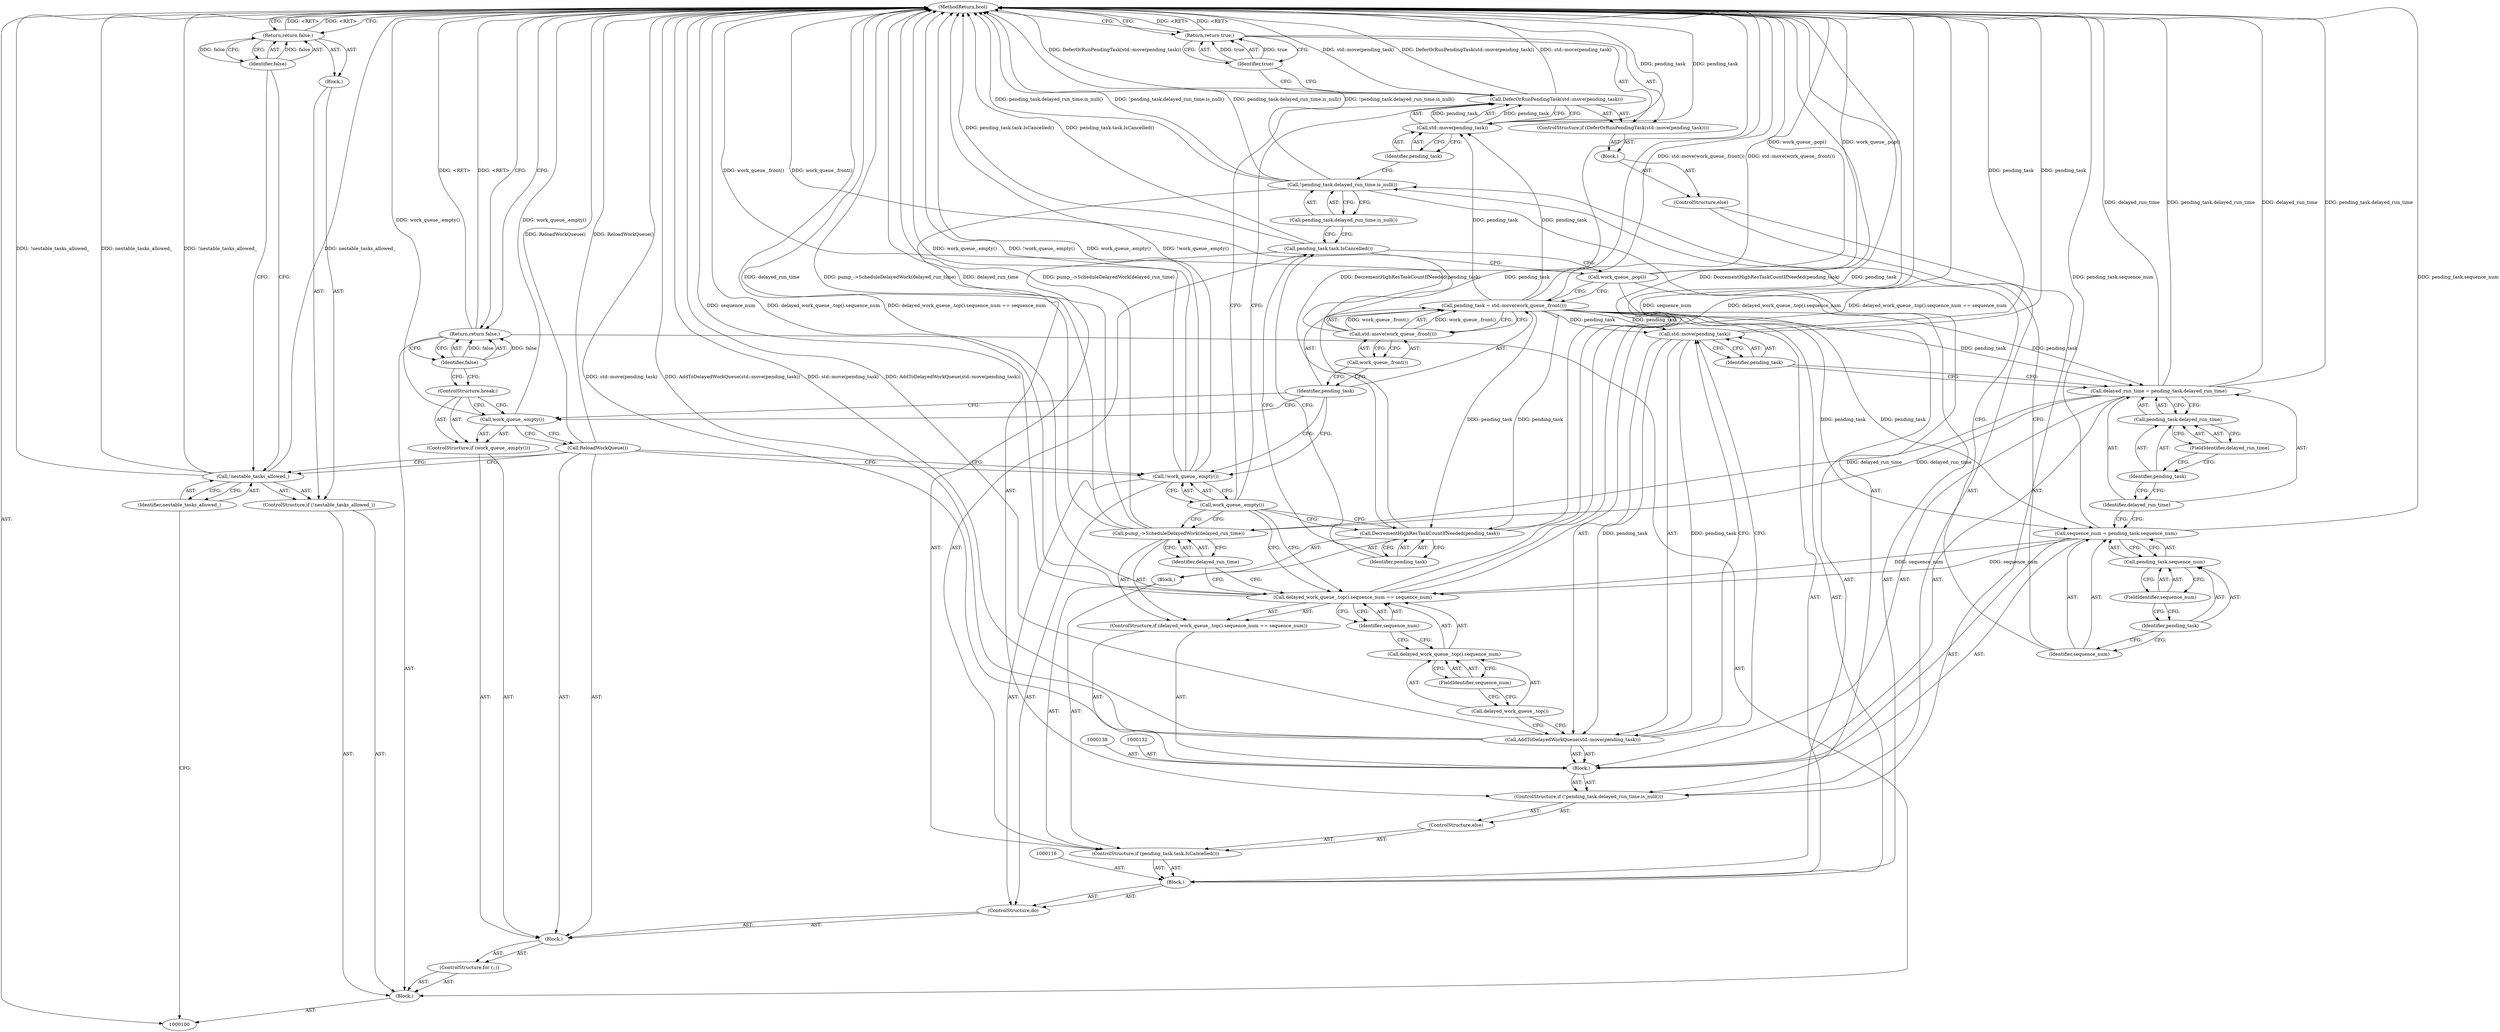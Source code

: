 digraph "1_Chrome_3ff403eecdd23a39853a4ebca52023fbba6c5d00_0" {
"1000167" [label="(MethodReturn,bool)"];
"1000101" [label="(Block,)"];
"1000114" [label="(ControlStructure,do)"];
"1000117" [label="(Call,pending_task = std::move(work_queue_.front()))"];
"1000118" [label="(Identifier,pending_task)"];
"1000119" [label="(Call,std::move(work_queue_.front()))"];
"1000120" [label="(Call,work_queue_.front())"];
"1000115" [label="(Block,)"];
"1000121" [label="(Call,work_queue_.pop())"];
"1000123" [label="(Call,pending_task.task.IsCancelled())"];
"1000124" [label="(Block,)"];
"1000122" [label="(ControlStructure,if (pending_task.task.IsCancelled()))"];
"1000126" [label="(Identifier,pending_task)"];
"1000125" [label="(Call,DecrementHighResTaskCountIfNeeded(pending_task))"];
"1000128" [label="(ControlStructure,if (!pending_task.delayed_run_time.is_null()))"];
"1000129" [label="(Call,!pending_task.delayed_run_time.is_null())"];
"1000130" [label="(Call,pending_task.delayed_run_time.is_null())"];
"1000127" [label="(ControlStructure,else)"];
"1000102" [label="(ControlStructure,if (!nestable_tasks_allowed_))"];
"1000105" [label="(Block,)"];
"1000103" [label="(Call,!nestable_tasks_allowed_)"];
"1000104" [label="(Identifier,nestable_tasks_allowed_)"];
"1000133" [label="(Call,sequence_num = pending_task.sequence_num)"];
"1000134" [label="(Identifier,sequence_num)"];
"1000135" [label="(Call,pending_task.sequence_num)"];
"1000136" [label="(Identifier,pending_task)"];
"1000137" [label="(FieldIdentifier,sequence_num)"];
"1000139" [label="(Call,delayed_run_time = pending_task.delayed_run_time)"];
"1000140" [label="(Identifier,delayed_run_time)"];
"1000141" [label="(Call,pending_task.delayed_run_time)"];
"1000142" [label="(Identifier,pending_task)"];
"1000143" [label="(FieldIdentifier,delayed_run_time)"];
"1000131" [label="(Block,)"];
"1000145" [label="(Call,std::move(pending_task))"];
"1000146" [label="(Identifier,pending_task)"];
"1000144" [label="(Call,AddToDelayedWorkQueue(std::move(pending_task)))"];
"1000148" [label="(Call,delayed_work_queue_.top().sequence_num == sequence_num)"];
"1000149" [label="(Call,delayed_work_queue_.top().sequence_num)"];
"1000150" [label="(Call,delayed_work_queue_.top())"];
"1000151" [label="(FieldIdentifier,sequence_num)"];
"1000152" [label="(Identifier,sequence_num)"];
"1000147" [label="(ControlStructure,if (delayed_work_queue_.top().sequence_num == sequence_num))"];
"1000153" [label="(Call,pump_->ScheduleDelayedWork(delayed_run_time))"];
"1000154" [label="(Identifier,delayed_run_time)"];
"1000156" [label="(Block,)"];
"1000155" [label="(ControlStructure,else)"];
"1000158" [label="(Call,DeferOrRunPendingTask(std::move(pending_task)))"];
"1000159" [label="(Call,std::move(pending_task))"];
"1000160" [label="(Identifier,pending_task)"];
"1000157" [label="(ControlStructure,if (DeferOrRunPendingTask(std::move(pending_task))))"];
"1000161" [label="(Return,return true;)"];
"1000162" [label="(Identifier,true)"];
"1000163" [label="(Call,!work_queue_.empty())"];
"1000164" [label="(Call,work_queue_.empty())"];
"1000107" [label="(Identifier,false)"];
"1000106" [label="(Return,return false;)"];
"1000165" [label="(Return,return false;)"];
"1000166" [label="(Identifier,false)"];
"1000109" [label="(Block,)"];
"1000108" [label="(ControlStructure,for (;;))"];
"1000110" [label="(Call,ReloadWorkQueue())"];
"1000111" [label="(ControlStructure,if (work_queue_.empty()))"];
"1000112" [label="(Call,work_queue_.empty())"];
"1000113" [label="(ControlStructure,break;)"];
"1000167" -> "1000100"  [label="AST: "];
"1000167" -> "1000106"  [label="CFG: "];
"1000167" -> "1000161"  [label="CFG: "];
"1000167" -> "1000165"  [label="CFG: "];
"1000161" -> "1000167"  [label="DDG: <RET>"];
"1000165" -> "1000167"  [label="DDG: <RET>"];
"1000106" -> "1000167"  [label="DDG: <RET>"];
"1000125" -> "1000167"  [label="DDG: DecrementHighResTaskCountIfNeeded(pending_task)"];
"1000125" -> "1000167"  [label="DDG: pending_task"];
"1000103" -> "1000167"  [label="DDG: nestable_tasks_allowed_"];
"1000103" -> "1000167"  [label="DDG: !nestable_tasks_allowed_"];
"1000159" -> "1000167"  [label="DDG: pending_task"];
"1000121" -> "1000167"  [label="DDG: work_queue_.pop()"];
"1000153" -> "1000167"  [label="DDG: pump_->ScheduleDelayedWork(delayed_run_time)"];
"1000153" -> "1000167"  [label="DDG: delayed_run_time"];
"1000144" -> "1000167"  [label="DDG: std::move(pending_task)"];
"1000144" -> "1000167"  [label="DDG: AddToDelayedWorkQueue(std::move(pending_task))"];
"1000117" -> "1000167"  [label="DDG: std::move(work_queue_.front())"];
"1000158" -> "1000167"  [label="DDG: std::move(pending_task)"];
"1000158" -> "1000167"  [label="DDG: DeferOrRunPendingTask(std::move(pending_task))"];
"1000129" -> "1000167"  [label="DDG: pending_task.delayed_run_time.is_null()"];
"1000129" -> "1000167"  [label="DDG: !pending_task.delayed_run_time.is_null()"];
"1000163" -> "1000167"  [label="DDG: work_queue_.empty()"];
"1000163" -> "1000167"  [label="DDG: !work_queue_.empty()"];
"1000123" -> "1000167"  [label="DDG: pending_task.task.IsCancelled()"];
"1000139" -> "1000167"  [label="DDG: pending_task.delayed_run_time"];
"1000139" -> "1000167"  [label="DDG: delayed_run_time"];
"1000148" -> "1000167"  [label="DDG: sequence_num"];
"1000148" -> "1000167"  [label="DDG: delayed_work_queue_.top().sequence_num"];
"1000148" -> "1000167"  [label="DDG: delayed_work_queue_.top().sequence_num == sequence_num"];
"1000112" -> "1000167"  [label="DDG: work_queue_.empty()"];
"1000133" -> "1000167"  [label="DDG: pending_task.sequence_num"];
"1000110" -> "1000167"  [label="DDG: ReloadWorkQueue()"];
"1000119" -> "1000167"  [label="DDG: work_queue_.front()"];
"1000145" -> "1000167"  [label="DDG: pending_task"];
"1000101" -> "1000100"  [label="AST: "];
"1000102" -> "1000101"  [label="AST: "];
"1000108" -> "1000101"  [label="AST: "];
"1000165" -> "1000101"  [label="AST: "];
"1000114" -> "1000109"  [label="AST: "];
"1000115" -> "1000114"  [label="AST: "];
"1000163" -> "1000114"  [label="AST: "];
"1000117" -> "1000115"  [label="AST: "];
"1000117" -> "1000119"  [label="CFG: "];
"1000118" -> "1000117"  [label="AST: "];
"1000119" -> "1000117"  [label="AST: "];
"1000121" -> "1000117"  [label="CFG: "];
"1000117" -> "1000167"  [label="DDG: std::move(work_queue_.front())"];
"1000119" -> "1000117"  [label="DDG: work_queue_.front()"];
"1000117" -> "1000125"  [label="DDG: pending_task"];
"1000117" -> "1000133"  [label="DDG: pending_task"];
"1000117" -> "1000139"  [label="DDG: pending_task"];
"1000117" -> "1000145"  [label="DDG: pending_task"];
"1000117" -> "1000159"  [label="DDG: pending_task"];
"1000118" -> "1000117"  [label="AST: "];
"1000118" -> "1000163"  [label="CFG: "];
"1000118" -> "1000112"  [label="CFG: "];
"1000120" -> "1000118"  [label="CFG: "];
"1000119" -> "1000117"  [label="AST: "];
"1000119" -> "1000120"  [label="CFG: "];
"1000120" -> "1000119"  [label="AST: "];
"1000117" -> "1000119"  [label="CFG: "];
"1000119" -> "1000167"  [label="DDG: work_queue_.front()"];
"1000119" -> "1000117"  [label="DDG: work_queue_.front()"];
"1000120" -> "1000119"  [label="AST: "];
"1000120" -> "1000118"  [label="CFG: "];
"1000119" -> "1000120"  [label="CFG: "];
"1000115" -> "1000114"  [label="AST: "];
"1000116" -> "1000115"  [label="AST: "];
"1000117" -> "1000115"  [label="AST: "];
"1000121" -> "1000115"  [label="AST: "];
"1000122" -> "1000115"  [label="AST: "];
"1000121" -> "1000115"  [label="AST: "];
"1000121" -> "1000117"  [label="CFG: "];
"1000123" -> "1000121"  [label="CFG: "];
"1000121" -> "1000167"  [label="DDG: work_queue_.pop()"];
"1000123" -> "1000122"  [label="AST: "];
"1000123" -> "1000121"  [label="CFG: "];
"1000126" -> "1000123"  [label="CFG: "];
"1000130" -> "1000123"  [label="CFG: "];
"1000123" -> "1000167"  [label="DDG: pending_task.task.IsCancelled()"];
"1000124" -> "1000122"  [label="AST: "];
"1000125" -> "1000124"  [label="AST: "];
"1000122" -> "1000115"  [label="AST: "];
"1000123" -> "1000122"  [label="AST: "];
"1000124" -> "1000122"  [label="AST: "];
"1000127" -> "1000122"  [label="AST: "];
"1000126" -> "1000125"  [label="AST: "];
"1000126" -> "1000123"  [label="CFG: "];
"1000125" -> "1000126"  [label="CFG: "];
"1000125" -> "1000124"  [label="AST: "];
"1000125" -> "1000126"  [label="CFG: "];
"1000126" -> "1000125"  [label="AST: "];
"1000164" -> "1000125"  [label="CFG: "];
"1000125" -> "1000167"  [label="DDG: DecrementHighResTaskCountIfNeeded(pending_task)"];
"1000125" -> "1000167"  [label="DDG: pending_task"];
"1000117" -> "1000125"  [label="DDG: pending_task"];
"1000128" -> "1000127"  [label="AST: "];
"1000129" -> "1000128"  [label="AST: "];
"1000131" -> "1000128"  [label="AST: "];
"1000155" -> "1000128"  [label="AST: "];
"1000129" -> "1000128"  [label="AST: "];
"1000129" -> "1000130"  [label="CFG: "];
"1000130" -> "1000129"  [label="AST: "];
"1000134" -> "1000129"  [label="CFG: "];
"1000160" -> "1000129"  [label="CFG: "];
"1000129" -> "1000167"  [label="DDG: pending_task.delayed_run_time.is_null()"];
"1000129" -> "1000167"  [label="DDG: !pending_task.delayed_run_time.is_null()"];
"1000130" -> "1000129"  [label="AST: "];
"1000130" -> "1000123"  [label="CFG: "];
"1000129" -> "1000130"  [label="CFG: "];
"1000127" -> "1000122"  [label="AST: "];
"1000128" -> "1000127"  [label="AST: "];
"1000102" -> "1000101"  [label="AST: "];
"1000103" -> "1000102"  [label="AST: "];
"1000105" -> "1000102"  [label="AST: "];
"1000105" -> "1000102"  [label="AST: "];
"1000106" -> "1000105"  [label="AST: "];
"1000103" -> "1000102"  [label="AST: "];
"1000103" -> "1000104"  [label="CFG: "];
"1000104" -> "1000103"  [label="AST: "];
"1000107" -> "1000103"  [label="CFG: "];
"1000110" -> "1000103"  [label="CFG: "];
"1000103" -> "1000167"  [label="DDG: nestable_tasks_allowed_"];
"1000103" -> "1000167"  [label="DDG: !nestable_tasks_allowed_"];
"1000104" -> "1000103"  [label="AST: "];
"1000104" -> "1000100"  [label="CFG: "];
"1000103" -> "1000104"  [label="CFG: "];
"1000133" -> "1000131"  [label="AST: "];
"1000133" -> "1000135"  [label="CFG: "];
"1000134" -> "1000133"  [label="AST: "];
"1000135" -> "1000133"  [label="AST: "];
"1000140" -> "1000133"  [label="CFG: "];
"1000133" -> "1000167"  [label="DDG: pending_task.sequence_num"];
"1000117" -> "1000133"  [label="DDG: pending_task"];
"1000133" -> "1000148"  [label="DDG: sequence_num"];
"1000134" -> "1000133"  [label="AST: "];
"1000134" -> "1000129"  [label="CFG: "];
"1000136" -> "1000134"  [label="CFG: "];
"1000135" -> "1000133"  [label="AST: "];
"1000135" -> "1000137"  [label="CFG: "];
"1000136" -> "1000135"  [label="AST: "];
"1000137" -> "1000135"  [label="AST: "];
"1000133" -> "1000135"  [label="CFG: "];
"1000136" -> "1000135"  [label="AST: "];
"1000136" -> "1000134"  [label="CFG: "];
"1000137" -> "1000136"  [label="CFG: "];
"1000137" -> "1000135"  [label="AST: "];
"1000137" -> "1000136"  [label="CFG: "];
"1000135" -> "1000137"  [label="CFG: "];
"1000139" -> "1000131"  [label="AST: "];
"1000139" -> "1000141"  [label="CFG: "];
"1000140" -> "1000139"  [label="AST: "];
"1000141" -> "1000139"  [label="AST: "];
"1000146" -> "1000139"  [label="CFG: "];
"1000139" -> "1000167"  [label="DDG: pending_task.delayed_run_time"];
"1000139" -> "1000167"  [label="DDG: delayed_run_time"];
"1000117" -> "1000139"  [label="DDG: pending_task"];
"1000139" -> "1000153"  [label="DDG: delayed_run_time"];
"1000140" -> "1000139"  [label="AST: "];
"1000140" -> "1000133"  [label="CFG: "];
"1000142" -> "1000140"  [label="CFG: "];
"1000141" -> "1000139"  [label="AST: "];
"1000141" -> "1000143"  [label="CFG: "];
"1000142" -> "1000141"  [label="AST: "];
"1000143" -> "1000141"  [label="AST: "];
"1000139" -> "1000141"  [label="CFG: "];
"1000142" -> "1000141"  [label="AST: "];
"1000142" -> "1000140"  [label="CFG: "];
"1000143" -> "1000142"  [label="CFG: "];
"1000143" -> "1000141"  [label="AST: "];
"1000143" -> "1000142"  [label="CFG: "];
"1000141" -> "1000143"  [label="CFG: "];
"1000131" -> "1000128"  [label="AST: "];
"1000132" -> "1000131"  [label="AST: "];
"1000133" -> "1000131"  [label="AST: "];
"1000138" -> "1000131"  [label="AST: "];
"1000139" -> "1000131"  [label="AST: "];
"1000144" -> "1000131"  [label="AST: "];
"1000147" -> "1000131"  [label="AST: "];
"1000145" -> "1000144"  [label="AST: "];
"1000145" -> "1000146"  [label="CFG: "];
"1000146" -> "1000145"  [label="AST: "];
"1000144" -> "1000145"  [label="CFG: "];
"1000145" -> "1000167"  [label="DDG: pending_task"];
"1000145" -> "1000144"  [label="DDG: pending_task"];
"1000117" -> "1000145"  [label="DDG: pending_task"];
"1000146" -> "1000145"  [label="AST: "];
"1000146" -> "1000139"  [label="CFG: "];
"1000145" -> "1000146"  [label="CFG: "];
"1000144" -> "1000131"  [label="AST: "];
"1000144" -> "1000145"  [label="CFG: "];
"1000145" -> "1000144"  [label="AST: "];
"1000150" -> "1000144"  [label="CFG: "];
"1000144" -> "1000167"  [label="DDG: std::move(pending_task)"];
"1000144" -> "1000167"  [label="DDG: AddToDelayedWorkQueue(std::move(pending_task))"];
"1000145" -> "1000144"  [label="DDG: pending_task"];
"1000148" -> "1000147"  [label="AST: "];
"1000148" -> "1000152"  [label="CFG: "];
"1000149" -> "1000148"  [label="AST: "];
"1000152" -> "1000148"  [label="AST: "];
"1000164" -> "1000148"  [label="CFG: "];
"1000154" -> "1000148"  [label="CFG: "];
"1000148" -> "1000167"  [label="DDG: sequence_num"];
"1000148" -> "1000167"  [label="DDG: delayed_work_queue_.top().sequence_num"];
"1000148" -> "1000167"  [label="DDG: delayed_work_queue_.top().sequence_num == sequence_num"];
"1000133" -> "1000148"  [label="DDG: sequence_num"];
"1000149" -> "1000148"  [label="AST: "];
"1000149" -> "1000151"  [label="CFG: "];
"1000150" -> "1000149"  [label="AST: "];
"1000151" -> "1000149"  [label="AST: "];
"1000152" -> "1000149"  [label="CFG: "];
"1000150" -> "1000149"  [label="AST: "];
"1000150" -> "1000144"  [label="CFG: "];
"1000151" -> "1000150"  [label="CFG: "];
"1000151" -> "1000149"  [label="AST: "];
"1000151" -> "1000150"  [label="CFG: "];
"1000149" -> "1000151"  [label="CFG: "];
"1000152" -> "1000148"  [label="AST: "];
"1000152" -> "1000149"  [label="CFG: "];
"1000148" -> "1000152"  [label="CFG: "];
"1000147" -> "1000131"  [label="AST: "];
"1000148" -> "1000147"  [label="AST: "];
"1000153" -> "1000147"  [label="AST: "];
"1000153" -> "1000147"  [label="AST: "];
"1000153" -> "1000154"  [label="CFG: "];
"1000154" -> "1000153"  [label="AST: "];
"1000164" -> "1000153"  [label="CFG: "];
"1000153" -> "1000167"  [label="DDG: pump_->ScheduleDelayedWork(delayed_run_time)"];
"1000153" -> "1000167"  [label="DDG: delayed_run_time"];
"1000139" -> "1000153"  [label="DDG: delayed_run_time"];
"1000154" -> "1000153"  [label="AST: "];
"1000154" -> "1000148"  [label="CFG: "];
"1000153" -> "1000154"  [label="CFG: "];
"1000156" -> "1000155"  [label="AST: "];
"1000157" -> "1000156"  [label="AST: "];
"1000155" -> "1000128"  [label="AST: "];
"1000156" -> "1000155"  [label="AST: "];
"1000158" -> "1000157"  [label="AST: "];
"1000158" -> "1000159"  [label="CFG: "];
"1000159" -> "1000158"  [label="AST: "];
"1000164" -> "1000158"  [label="CFG: "];
"1000162" -> "1000158"  [label="CFG: "];
"1000158" -> "1000167"  [label="DDG: std::move(pending_task)"];
"1000158" -> "1000167"  [label="DDG: DeferOrRunPendingTask(std::move(pending_task))"];
"1000159" -> "1000158"  [label="DDG: pending_task"];
"1000159" -> "1000158"  [label="AST: "];
"1000159" -> "1000160"  [label="CFG: "];
"1000160" -> "1000159"  [label="AST: "];
"1000158" -> "1000159"  [label="CFG: "];
"1000159" -> "1000167"  [label="DDG: pending_task"];
"1000159" -> "1000158"  [label="DDG: pending_task"];
"1000117" -> "1000159"  [label="DDG: pending_task"];
"1000160" -> "1000159"  [label="AST: "];
"1000159" -> "1000160"  [label="CFG: "];
"1000157" -> "1000156"  [label="AST: "];
"1000158" -> "1000157"  [label="AST: "];
"1000161" -> "1000157"  [label="AST: "];
"1000161" -> "1000157"  [label="AST: "];
"1000161" -> "1000162"  [label="CFG: "];
"1000162" -> "1000161"  [label="AST: "];
"1000167" -> "1000161"  [label="CFG: "];
"1000161" -> "1000167"  [label="DDG: <RET>"];
"1000162" -> "1000161"  [label="DDG: true"];
"1000162" -> "1000161"  [label="AST: "];
"1000162" -> "1000158"  [label="CFG: "];
"1000161" -> "1000162"  [label="CFG: "];
"1000162" -> "1000161"  [label="DDG: true"];
"1000163" -> "1000114"  [label="AST: "];
"1000163" -> "1000164"  [label="CFG: "];
"1000164" -> "1000163"  [label="AST: "];
"1000110" -> "1000163"  [label="CFG: "];
"1000118" -> "1000163"  [label="CFG: "];
"1000163" -> "1000167"  [label="DDG: work_queue_.empty()"];
"1000163" -> "1000167"  [label="DDG: !work_queue_.empty()"];
"1000164" -> "1000163"  [label="AST: "];
"1000164" -> "1000125"  [label="CFG: "];
"1000164" -> "1000153"  [label="CFG: "];
"1000164" -> "1000148"  [label="CFG: "];
"1000164" -> "1000158"  [label="CFG: "];
"1000163" -> "1000164"  [label="CFG: "];
"1000107" -> "1000106"  [label="AST: "];
"1000107" -> "1000103"  [label="CFG: "];
"1000106" -> "1000107"  [label="CFG: "];
"1000107" -> "1000106"  [label="DDG: false"];
"1000106" -> "1000105"  [label="AST: "];
"1000106" -> "1000107"  [label="CFG: "];
"1000107" -> "1000106"  [label="AST: "];
"1000167" -> "1000106"  [label="CFG: "];
"1000106" -> "1000167"  [label="DDG: <RET>"];
"1000107" -> "1000106"  [label="DDG: false"];
"1000165" -> "1000101"  [label="AST: "];
"1000165" -> "1000166"  [label="CFG: "];
"1000166" -> "1000165"  [label="AST: "];
"1000167" -> "1000165"  [label="CFG: "];
"1000165" -> "1000167"  [label="DDG: <RET>"];
"1000166" -> "1000165"  [label="DDG: false"];
"1000166" -> "1000165"  [label="AST: "];
"1000166" -> "1000113"  [label="CFG: "];
"1000165" -> "1000166"  [label="CFG: "];
"1000166" -> "1000165"  [label="DDG: false"];
"1000109" -> "1000108"  [label="AST: "];
"1000110" -> "1000109"  [label="AST: "];
"1000111" -> "1000109"  [label="AST: "];
"1000114" -> "1000109"  [label="AST: "];
"1000108" -> "1000101"  [label="AST: "];
"1000109" -> "1000108"  [label="AST: "];
"1000110" -> "1000109"  [label="AST: "];
"1000110" -> "1000163"  [label="CFG: "];
"1000110" -> "1000103"  [label="CFG: "];
"1000112" -> "1000110"  [label="CFG: "];
"1000110" -> "1000167"  [label="DDG: ReloadWorkQueue()"];
"1000111" -> "1000109"  [label="AST: "];
"1000112" -> "1000111"  [label="AST: "];
"1000113" -> "1000111"  [label="AST: "];
"1000112" -> "1000111"  [label="AST: "];
"1000112" -> "1000110"  [label="CFG: "];
"1000113" -> "1000112"  [label="CFG: "];
"1000118" -> "1000112"  [label="CFG: "];
"1000112" -> "1000167"  [label="DDG: work_queue_.empty()"];
"1000113" -> "1000111"  [label="AST: "];
"1000113" -> "1000112"  [label="CFG: "];
"1000166" -> "1000113"  [label="CFG: "];
}
